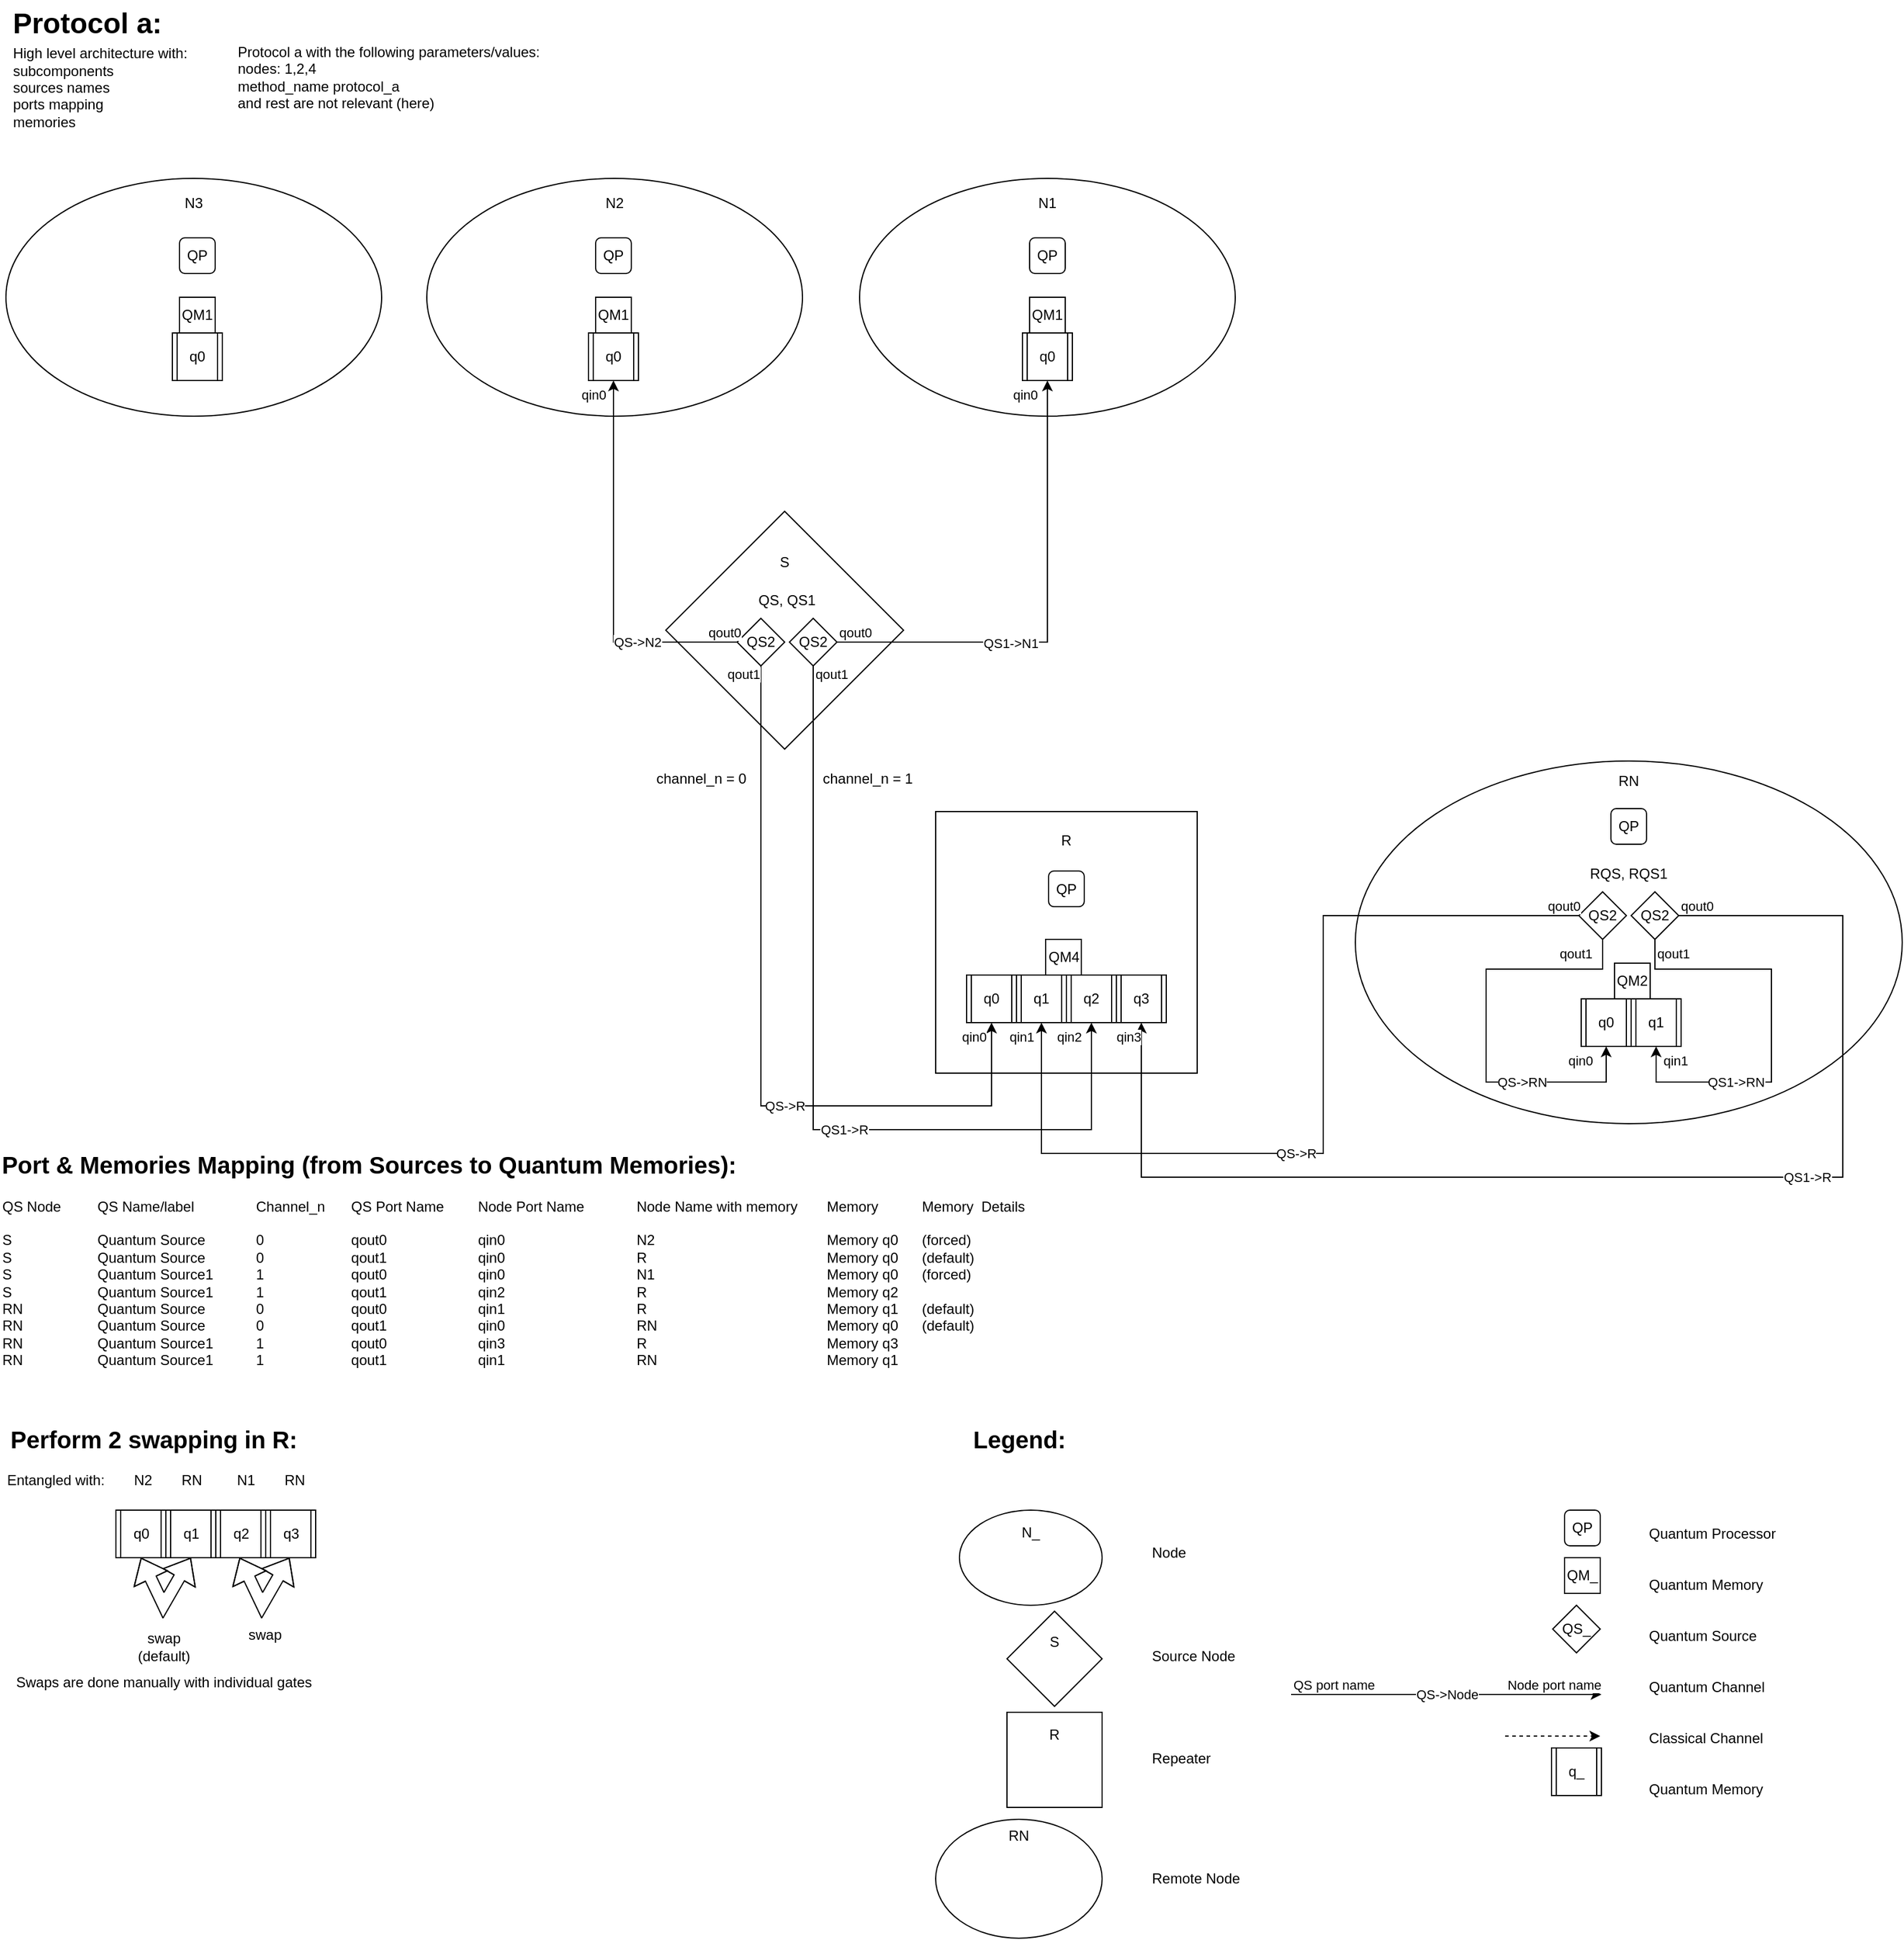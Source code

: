 <mxfile scale="1" border="0" version="24.7.7">
  <diagram name="Page-1" id="dVKG3GEPzbiWDeYoe4Eq">
    <mxGraphModel dx="1434" dy="802" grid="1" gridSize="10" guides="1" tooltips="1" connect="1" arrows="1" fold="1" page="1" pageScale="1" pageWidth="827" pageHeight="1169" math="0" shadow="0">
      <root>
        <mxCell id="0" />
        <mxCell id="1" parent="0" />
        <mxCell id="TDSQbMUx6A5pPO5LPqoz-3" value="QP" style="rounded=1;whiteSpace=wrap;html=1;" parent="1" vertex="1">
          <mxGeometry x="1356" y="1280" width="30" height="30" as="geometry" />
        </mxCell>
        <mxCell id="TDSQbMUx6A5pPO5LPqoz-5" value="QM_" style="whiteSpace=wrap;html=1;aspect=fixed;" parent="1" vertex="1">
          <mxGeometry x="1356" y="1320" width="30" height="30" as="geometry" />
        </mxCell>
        <mxCell id="TDSQbMUx6A5pPO5LPqoz-15" value="S&lt;div&gt;&lt;br&gt;&lt;/div&gt;&lt;div&gt;&lt;br&gt;&lt;/div&gt;&lt;div&gt;&lt;br&gt;&lt;/div&gt;&lt;div&gt;&lt;br&gt;&lt;/div&gt;&lt;div&gt;&lt;br&gt;&lt;/div&gt;&lt;div&gt;&lt;br&gt;&lt;/div&gt;&lt;div&gt;&lt;br&gt;&lt;/div&gt;&lt;div&gt;&lt;br&gt;&lt;/div&gt;" style="rhombus;whiteSpace=wrap;html=1;" parent="1" vertex="1">
          <mxGeometry x="600" y="440" width="200" height="200" as="geometry" />
        </mxCell>
        <mxCell id="TDSQbMUx6A5pPO5LPqoz-18" value="S&lt;div&gt;&lt;br&gt;&lt;/div&gt;&lt;div&gt;&lt;br&gt;&lt;/div&gt;" style="rhombus;whiteSpace=wrap;html=1;" parent="1" vertex="1">
          <mxGeometry x="887" y="1365" width="80" height="80" as="geometry" />
        </mxCell>
        <mxCell id="TDSQbMUx6A5pPO5LPqoz-19" value="QS_" style="rhombus;whiteSpace=wrap;html=1;" parent="1" vertex="1">
          <mxGeometry x="1346" y="1360" width="40" height="40" as="geometry" />
        </mxCell>
        <mxCell id="TDSQbMUx6A5pPO5LPqoz-25" value="Protocol a:" style="text;strokeColor=none;fillColor=none;html=1;fontSize=24;fontStyle=1;verticalAlign=middle;align=center;" parent="1" vertex="1">
          <mxGeometry x="47.5" y="10" width="130" height="40" as="geometry" />
        </mxCell>
        <mxCell id="TDSQbMUx6A5pPO5LPqoz-27" value="N1&lt;div&gt;&lt;br&gt;&lt;/div&gt;&lt;div&gt;&lt;br&gt;&lt;/div&gt;&lt;div&gt;&lt;br&gt;&lt;/div&gt;&lt;div&gt;&lt;div&gt;&lt;br&gt;&lt;/div&gt;&lt;div&gt;&lt;br&gt;&lt;/div&gt;&lt;div&gt;&lt;br&gt;&lt;/div&gt;&lt;div&gt;&lt;br&gt;&lt;/div&gt;&lt;div&gt;&lt;br&gt;&lt;div&gt;&lt;br&gt;&lt;/div&gt;&lt;div&gt;&lt;br&gt;&lt;/div&gt;&lt;div&gt;&lt;br&gt;&lt;/div&gt;&lt;/div&gt;&lt;/div&gt;" style="ellipse;whiteSpace=wrap;html=1;" parent="1" vertex="1">
          <mxGeometry x="763" y="160" width="316" height="200" as="geometry" />
        </mxCell>
        <mxCell id="TDSQbMUx6A5pPO5LPqoz-30" value="N2&lt;div&gt;&lt;br&gt;&lt;/div&gt;&lt;div&gt;&lt;br&gt;&lt;/div&gt;&lt;div&gt;&lt;br&gt;&lt;/div&gt;&lt;div&gt;&lt;br&gt;&lt;/div&gt;&lt;div&gt;&lt;br&gt;&lt;/div&gt;&lt;div&gt;&lt;br&gt;&lt;/div&gt;&lt;div&gt;&lt;br&gt;&lt;/div&gt;&lt;div&gt;&lt;br&gt;&lt;div&gt;&lt;br&gt;&lt;/div&gt;&lt;div&gt;&lt;br&gt;&lt;/div&gt;&lt;div&gt;&lt;br&gt;&lt;/div&gt;&lt;/div&gt;" style="ellipse;whiteSpace=wrap;html=1;" parent="1" vertex="1">
          <mxGeometry x="399" y="160" width="316" height="200" as="geometry" />
        </mxCell>
        <mxCell id="TDSQbMUx6A5pPO5LPqoz-33" value="N3&lt;div&gt;&lt;br&gt;&lt;/div&gt;&lt;div&gt;&lt;br&gt;&lt;/div&gt;&lt;div&gt;&lt;br&gt;&lt;/div&gt;&lt;div&gt;&lt;br&gt;&lt;/div&gt;&lt;div&gt;&lt;br&gt;&lt;/div&gt;&lt;div&gt;&lt;br&gt;&lt;/div&gt;&lt;div&gt;&lt;br&gt;&lt;/div&gt;&lt;div&gt;&lt;br&gt;&lt;/div&gt;&lt;div&gt;&lt;br&gt;&lt;/div&gt;&lt;div&gt;&lt;br&gt;&lt;/div&gt;&lt;div&gt;&lt;br&gt;&lt;/div&gt;" style="ellipse;whiteSpace=wrap;html=1;" parent="1" vertex="1">
          <mxGeometry x="45" y="160" width="316" height="200" as="geometry" />
        </mxCell>
        <mxCell id="TDSQbMUx6A5pPO5LPqoz-39" value="N_&lt;div&gt;&lt;br&gt;&lt;/div&gt;&lt;div&gt;&lt;br&gt;&lt;/div&gt;&lt;div&gt;&lt;br&gt;&lt;/div&gt;" style="ellipse;whiteSpace=wrap;html=1;" parent="1" vertex="1">
          <mxGeometry x="847" y="1280" width="120" height="80" as="geometry" />
        </mxCell>
        <mxCell id="TDSQbMUx6A5pPO5LPqoz-40" value="&lt;div&gt;&lt;br&gt;&lt;/div&gt;R&lt;div&gt;&lt;br&gt;&lt;/div&gt;&lt;div&gt;&lt;br&gt;&lt;/div&gt;&lt;div&gt;&lt;br&gt;&lt;/div&gt;&lt;div&gt;&lt;br&gt;&lt;/div&gt;&lt;div&gt;&lt;br&gt;&lt;/div&gt;&lt;div&gt;&lt;br&gt;&lt;/div&gt;&lt;div&gt;&lt;br&gt;&lt;/div&gt;&lt;div&gt;&lt;br&gt;&lt;/div&gt;&lt;div&gt;&lt;br&gt;&lt;/div&gt;&lt;div&gt;&lt;br&gt;&lt;div&gt;&lt;br&gt;&lt;/div&gt;&lt;div&gt;&lt;br&gt;&lt;/div&gt;&lt;div&gt;&lt;br&gt;&lt;/div&gt;&lt;/div&gt;" style="whiteSpace=wrap;html=1;aspect=fixed;" parent="1" vertex="1">
          <mxGeometry x="827" y="692.5" width="220" height="220" as="geometry" />
        </mxCell>
        <mxCell id="TDSQbMUx6A5pPO5LPqoz-42" value="R&lt;div&gt;&lt;br&gt;&lt;/div&gt;&lt;div&gt;&lt;br&gt;&lt;/div&gt;&lt;div&gt;&lt;br&gt;&lt;/div&gt;" style="whiteSpace=wrap;html=1;aspect=fixed;" parent="1" vertex="1">
          <mxGeometry x="887" y="1450" width="80" height="80" as="geometry" />
        </mxCell>
        <mxCell id="TDSQbMUx6A5pPO5LPqoz-43" value="QP" style="rounded=1;whiteSpace=wrap;html=1;" parent="1" vertex="1">
          <mxGeometry x="922" y="742.5" width="30" height="30" as="geometry" />
        </mxCell>
        <mxCell id="TDSQbMUx6A5pPO5LPqoz-49" value="&lt;div&gt;RN&lt;/div&gt;&lt;div&gt;&lt;br&gt;&lt;/div&gt;&lt;div&gt;&lt;br&gt;&lt;/div&gt;&lt;div&gt;&lt;br&gt;&lt;/div&gt;&lt;div&gt;&lt;br&gt;&lt;/div&gt;&lt;div&gt;&lt;br&gt;&lt;/div&gt;&lt;div&gt;&lt;br&gt;&lt;/div&gt;&lt;div&gt;&lt;br&gt;&lt;/div&gt;&lt;div&gt;&lt;br&gt;&lt;/div&gt;&lt;div&gt;&lt;br&gt;&lt;/div&gt;&lt;div&gt;&lt;br&gt;&lt;/div&gt;&lt;div&gt;&lt;br&gt;&lt;/div&gt;&lt;div&gt;&lt;br&gt;&lt;/div&gt;&lt;div&gt;&lt;br&gt;&lt;/div&gt;&lt;div&gt;&lt;br&gt;&lt;/div&gt;&lt;div&gt;&lt;br&gt;&lt;/div&gt;&lt;div&gt;&lt;br&gt;&lt;/div&gt;&lt;div&gt;&lt;br&gt;&lt;/div&gt;&lt;div&gt;&lt;br&gt;&lt;/div&gt;&lt;div&gt;&lt;br&gt;&lt;/div&gt;" style="ellipse;whiteSpace=wrap;html=1;" parent="1" vertex="1">
          <mxGeometry x="1180" y="650" width="460" height="305" as="geometry" />
        </mxCell>
        <mxCell id="TDSQbMUx6A5pPO5LPqoz-50" value="QP" style="rounded=1;whiteSpace=wrap;html=1;" parent="1" vertex="1">
          <mxGeometry x="1395" y="690" width="30" height="30" as="geometry" />
        </mxCell>
        <mxCell id="TDSQbMUx6A5pPO5LPqoz-63" value="&lt;div&gt;RN&lt;/div&gt;&lt;div&gt;&lt;br&gt;&lt;/div&gt;&lt;div&gt;&lt;br&gt;&lt;/div&gt;&lt;div&gt;&lt;br&gt;&lt;/div&gt;&lt;div&gt;&lt;br&gt;&lt;/div&gt;&lt;div&gt;&lt;br&gt;&lt;/div&gt;" style="ellipse;whiteSpace=wrap;html=1;" parent="1" vertex="1">
          <mxGeometry x="827" y="1540" width="140" height="100" as="geometry" />
        </mxCell>
        <mxCell id="TDSQbMUx6A5pPO5LPqoz-64" value="" style="endArrow=classic;html=1;rounded=0;dashed=1;" parent="1" edge="1">
          <mxGeometry width="50" height="50" relative="1" as="geometry">
            <mxPoint x="1306" y="1470" as="sourcePoint" />
            <mxPoint x="1386" y="1470" as="targetPoint" />
          </mxGeometry>
        </mxCell>
        <mxCell id="TDSQbMUx6A5pPO5LPqoz-67" value="Node&lt;div&gt;&lt;br&gt;&lt;/div&gt;&lt;div&gt;&lt;br&gt;&lt;/div&gt;&lt;div&gt;&lt;br&gt;&lt;/div&gt;&lt;div&gt;&lt;br&gt;&lt;/div&gt;&lt;div&gt;&lt;br&gt;&lt;/div&gt;&lt;div&gt;Source Node&lt;/div&gt;&lt;div&gt;&lt;br&gt;&lt;/div&gt;&lt;div&gt;&lt;br&gt;&lt;/div&gt;&lt;div&gt;&lt;br&gt;&lt;/div&gt;&lt;div&gt;&lt;br&gt;&lt;/div&gt;&lt;div&gt;&lt;br&gt;&lt;/div&gt;&lt;div&gt;Repeater&lt;/div&gt;&lt;div&gt;&lt;br&gt;&lt;/div&gt;&lt;div&gt;&lt;br&gt;&lt;/div&gt;&lt;div&gt;&lt;br&gt;&lt;/div&gt;&lt;div&gt;&lt;br&gt;&lt;/div&gt;&lt;div&gt;&lt;br&gt;&lt;/div&gt;&lt;div&gt;&lt;br&gt;&lt;/div&gt;&lt;div&gt;Remote Node&lt;/div&gt;&lt;div&gt;&lt;br&gt;&lt;/div&gt;" style="text;html=1;align=left;verticalAlign=middle;whiteSpace=wrap;rounded=0;" parent="1" vertex="1">
          <mxGeometry x="1007" y="1280" width="95" height="360" as="geometry" />
        </mxCell>
        <mxCell id="TDSQbMUx6A5pPO5LPqoz-69" value="&lt;div&gt;&lt;br&gt;&lt;/div&gt;&lt;div&gt;Quantum Processor&lt;/div&gt;&lt;div&gt;&lt;br&gt;&lt;/div&gt;&lt;div&gt;&lt;br&gt;&lt;/div&gt;&lt;div&gt;Quantum Memory&lt;/div&gt;&lt;div&gt;&lt;br&gt;&lt;/div&gt;&lt;div&gt;&lt;br&gt;&lt;/div&gt;Quantum Source&lt;div&gt;&lt;br&gt;&lt;/div&gt;&lt;div&gt;&lt;br&gt;&lt;/div&gt;&lt;div&gt;Quantum Channel&lt;/div&gt;&lt;div&gt;&lt;br&gt;&lt;/div&gt;&lt;div&gt;&lt;br&gt;&lt;/div&gt;&lt;div&gt;Classical Channel&lt;/div&gt;&lt;div&gt;&lt;br&gt;&lt;/div&gt;&lt;div&gt;&lt;br&gt;&lt;/div&gt;&lt;div&gt;Quantum Memory&lt;/div&gt;" style="text;html=1;align=left;verticalAlign=middle;whiteSpace=wrap;rounded=0;" parent="1" vertex="1">
          <mxGeometry x="1425" y="1280" width="120" height="240" as="geometry" />
        </mxCell>
        <mxCell id="TDSQbMUx6A5pPO5LPqoz-70" value="Legend:" style="text;strokeColor=none;fillColor=none;html=1;fontSize=20;fontStyle=1;verticalAlign=middle;align=center;" parent="1" vertex="1">
          <mxGeometry x="847" y="1200" width="100" height="40" as="geometry" />
        </mxCell>
        <mxCell id="6ZekbZQsyrOJWmKaFdWu-2" value="Perform 2 swapping in R:" style="text;strokeColor=none;fillColor=none;html=1;fontSize=20;fontStyle=1;verticalAlign=middle;align=center;" parent="1" vertex="1">
          <mxGeometry x="43.5" y="1200" width="250" height="40" as="geometry" />
        </mxCell>
        <mxCell id="6ZekbZQsyrOJWmKaFdWu-3" value="q_" style="shape=process;whiteSpace=wrap;html=1;backgroundOutline=1;" parent="1" vertex="1">
          <mxGeometry x="1345" y="1480" width="42" height="40" as="geometry" />
        </mxCell>
        <mxCell id="6ZekbZQsyrOJWmKaFdWu-7" value="q0" style="shape=process;whiteSpace=wrap;html=1;backgroundOutline=1;" parent="1" vertex="1">
          <mxGeometry x="137.5" y="1280" width="42" height="40" as="geometry" />
        </mxCell>
        <mxCell id="6ZekbZQsyrOJWmKaFdWu-8" value="q1" style="shape=process;whiteSpace=wrap;html=1;backgroundOutline=1;" parent="1" vertex="1">
          <mxGeometry x="179.5" y="1280" width="42" height="40" as="geometry" />
        </mxCell>
        <mxCell id="6ZekbZQsyrOJWmKaFdWu-9" value="q2" style="shape=process;whiteSpace=wrap;html=1;backgroundOutline=1;" parent="1" vertex="1">
          <mxGeometry x="221.5" y="1280" width="42" height="40" as="geometry" />
        </mxCell>
        <mxCell id="6ZekbZQsyrOJWmKaFdWu-10" value="q3" style="shape=process;whiteSpace=wrap;html=1;backgroundOutline=1;" parent="1" vertex="1">
          <mxGeometry x="263.5" y="1280" width="42" height="40" as="geometry" />
        </mxCell>
        <mxCell id="6ZekbZQsyrOJWmKaFdWu-11" value="" style="shape=flexArrow;endArrow=classic;startArrow=classic;html=1;rounded=0;entryX=0.5;entryY=1;entryDx=0;entryDy=0;exitX=0.5;exitY=1;exitDx=0;exitDy=0;" parent="1" source="6ZekbZQsyrOJWmKaFdWu-7" target="6ZekbZQsyrOJWmKaFdWu-8" edge="1">
          <mxGeometry width="100" height="100" relative="1" as="geometry">
            <mxPoint x="121.5" y="1440" as="sourcePoint" />
            <mxPoint x="221.5" y="1340" as="targetPoint" />
            <Array as="points">
              <mxPoint x="177.5" y="1360" />
            </Array>
          </mxGeometry>
        </mxCell>
        <mxCell id="6ZekbZQsyrOJWmKaFdWu-12" value="" style="shape=flexArrow;endArrow=classic;startArrow=classic;html=1;rounded=0;entryX=0.5;entryY=1;entryDx=0;entryDy=0;exitX=0.5;exitY=1;exitDx=0;exitDy=0;" parent="1" edge="1">
          <mxGeometry width="100" height="100" relative="1" as="geometry">
            <mxPoint x="241.5" y="1320" as="sourcePoint" />
            <mxPoint x="283.5" y="1320" as="targetPoint" />
            <Array as="points">
              <mxPoint x="260.5" y="1360" />
            </Array>
          </mxGeometry>
        </mxCell>
        <mxCell id="6ZekbZQsyrOJWmKaFdWu-13" value="swap&lt;div&gt;&lt;div&gt;(default)&lt;/div&gt;&lt;/div&gt;" style="text;html=1;align=center;verticalAlign=middle;whiteSpace=wrap;rounded=0;" parent="1" vertex="1">
          <mxGeometry x="147.5" y="1380" width="60" height="30" as="geometry" />
        </mxCell>
        <mxCell id="6ZekbZQsyrOJWmKaFdWu-14" value="swap" style="text;html=1;align=center;verticalAlign=middle;whiteSpace=wrap;rounded=0;" parent="1" vertex="1">
          <mxGeometry x="232.5" y="1370" width="60" height="30" as="geometry" />
        </mxCell>
        <mxCell id="6ZekbZQsyrOJWmKaFdWu-15" value="Swaps are done manually with individual gates" style="text;html=1;align=center;verticalAlign=middle;whiteSpace=wrap;rounded=0;" parent="1" vertex="1">
          <mxGeometry x="42.5" y="1410" width="270" height="30" as="geometry" />
        </mxCell>
        <mxCell id="jlj2QMJZJEnWQBQpmMhb-1" value="Entangled with:&lt;span style=&quot;white-space: pre;&quot;&gt;&#x9;N2&lt;span style=&quot;white-space: pre;&quot;&gt;&#x9;    &lt;/span&gt;&lt;span style=&quot;white-space: pre;&quot;&gt;RN&lt;span style=&quot;white-space: pre;&quot;&gt;&#x9;  &lt;/span&gt;&lt;span style=&quot;white-space: pre;&quot;&gt;N1&lt;span style=&quot;white-space: pre;&quot;&gt;&#x9;      &lt;/span&gt;&lt;span style=&quot;white-space: pre;&quot;&gt;RN&lt;/span&gt;&lt;span style=&quot;white-space: pre;&quot;&gt;&#x9;&lt;/span&gt;&lt;/span&gt;&lt;/span&gt;&lt;/span&gt;" style="text;html=1;align=left;verticalAlign=middle;whiteSpace=wrap;rounded=0;" parent="1" vertex="1">
          <mxGeometry x="43.5" y="1240" width="320" height="30" as="geometry" />
        </mxCell>
        <mxCell id="_CLj2CQcmW9tfBpM781E-1" value="Port &amp;amp; Memories Mapping (from Sources to Quantum Memories):" style="text;strokeColor=none;fillColor=none;html=1;fontSize=20;fontStyle=1;verticalAlign=middle;align=center;" parent="1" vertex="1">
          <mxGeometry x="40" y="969" width="620" height="40" as="geometry" />
        </mxCell>
        <mxCell id="_CLj2CQcmW9tfBpM781E-2" value="&lt;div&gt;QS Node&lt;span style=&quot;white-space: pre;&quot;&gt;&#x9;&#x9;QS Name/label&#x9;&#x9;Channel_n&lt;span style=&quot;white-space: pre;&quot;&gt;&#x9;&lt;/span&gt;QS Port Name&lt;span style=&quot;white-space: pre;&quot;&gt;&#x9;&lt;/span&gt;&lt;span style=&quot;white-space: pre;&quot;&gt;&#x9;Node Port Name&lt;/span&gt;&lt;span style=&quot;white-space: pre;&quot;&gt;&#x9;&lt;/span&gt;&lt;span style=&quot;white-space: pre;&quot;&gt;&#x9;&lt;/span&gt;Node Name with memory&#x9;Memory&#x9;&#x9;&lt;/span&gt;&lt;span style=&quot;white-space: pre;&quot;&gt;Memory  &lt;/span&gt;&lt;span style=&quot;white-space: pre;&quot;&gt;Details&lt;/span&gt;&lt;/div&gt;&lt;div&gt;&lt;span style=&quot;white-space: pre;&quot;&gt;&lt;br&gt;&lt;/span&gt;&lt;/div&gt;S&lt;span style=&quot;white-space: pre;&quot;&gt;&#x9;&lt;/span&gt;&lt;span style=&quot;white-space: pre;&quot;&gt;&#x9;&lt;/span&gt;&lt;span style=&quot;white-space: pre;&quot;&gt;&#x9;Quantum Source&lt;span style=&quot;white-space: pre;&quot;&gt;&#x9;&lt;/span&gt;&lt;span style=&quot;white-space: pre;&quot;&gt;&#x9;0&lt;span style=&quot;white-space: pre;&quot;&gt;&#x9;&lt;/span&gt;&lt;span style=&quot;white-space: pre;&quot;&gt;&#x9;&lt;span style=&quot;white-space: pre;&quot;&gt;&#x9;qout0&lt;span style=&quot;white-space: pre;&quot;&gt;&#x9;&lt;/span&gt;&lt;span style=&quot;white-space: pre;&quot;&gt;&#x9;&lt;/span&gt;&lt;span style=&quot;white-space: pre;&quot;&gt;&#x9;&lt;/span&gt;&lt;/span&gt;&lt;span style=&quot;white-space: pre;&quot;&gt;qin0&lt;/span&gt;&lt;span style=&quot;white-space: pre;&quot;&gt;&#x9;&lt;/span&gt;&lt;span style=&quot;white-space: pre;&quot;&gt;&#x9;&lt;/span&gt;&lt;span style=&quot;white-space: pre;&quot;&gt;&#x9;&lt;/span&gt;&lt;span style=&quot;white-space: pre;&quot;&gt;&#x9;&lt;/span&gt;&lt;span style=&quot;white-space: pre;&quot;&gt;&#x9;&lt;/span&gt;&lt;/span&gt;&lt;/span&gt;&lt;span style=&quot;white-space: pre;&quot;&gt;N2 &lt;span style=&quot;white-space: pre;&quot;&gt;&#x9;&lt;span style=&quot;white-space: pre;&quot;&gt;&#x9;&lt;span style=&quot;white-space: pre;&quot;&gt;&#x9;&lt;/span&gt;&lt;span style=&quot;white-space: pre;&quot;&gt;&#x9;&lt;/span&gt;&lt;span style=&quot;white-space: pre;&quot;&gt;&#x9;&lt;/span&gt;&lt;span style=&quot;white-space: pre;&quot;&gt;&#x9;&lt;/span&gt;&lt;/span&gt;&lt;/span&gt;Memory q0 &lt;span style=&quot;white-space: pre;&quot;&gt;&#x9;&lt;/span&gt;(forced)&lt;br&gt;&lt;/span&gt;&lt;/span&gt;&lt;div&gt;S&lt;span style=&quot;white-space: pre;&quot;&gt;&#x9;&lt;/span&gt;&lt;span style=&quot;white-space: pre;&quot;&gt;&#x9;&lt;/span&gt;&lt;span style=&quot;white-space: pre;&quot;&gt;&#x9;Quantum Source&#x9;&#x9;0&lt;span style=&quot;white-space: pre;&quot;&gt;&#x9;&lt;/span&gt;&lt;span style=&quot;white-space: pre;&quot;&gt;&#x9;&lt;span style=&quot;white-space: pre;&quot;&gt;&#x9;&lt;/span&gt;&lt;/span&gt;&lt;/span&gt;&lt;span style=&quot;white-space: pre;&quot;&gt;qout1&lt;/span&gt;&lt;span style=&quot;white-space: pre;&quot;&gt;&#x9;&#x9;&#x9;&lt;/span&gt;&lt;span style=&quot;white-space: pre;&quot;&gt;qin0&lt;/span&gt;&lt;span style=&quot;white-space: pre;&quot;&gt;&#x9;&#x9;&#x9;&#x9;&#x9;R&#x9;&lt;/span&gt;&lt;span style=&quot;white-space: pre;&quot;&gt; &#x9;&#x9;&#x9;&#x9;&#x9;Memory q0  &#x9;(default)&lt;/span&gt;&lt;/div&gt;&lt;div&gt;S&lt;span style=&quot;white-space: pre;&quot;&gt;&#x9;&lt;/span&gt;&lt;span style=&quot;white-space: pre;&quot;&gt;&#x9;&lt;/span&gt;&lt;span style=&quot;white-space: pre;&quot;&gt;&#x9;Quantum Source1&#x9;&#x9;1&lt;span style=&quot;white-space: pre;&quot;&gt;&#x9;&lt;/span&gt;&lt;span style=&quot;white-space: pre;&quot;&gt;&#x9;&lt;span style=&quot;white-space: pre;&quot;&gt;&#x9;&lt;/span&gt;&lt;/span&gt;&lt;/span&gt;&lt;span style=&quot;white-space: pre;&quot;&gt;qout0&lt;/span&gt;&lt;span style=&quot;white-space: pre;&quot;&gt;&#x9;&#x9;&#x9;&lt;/span&gt;&lt;span style=&quot;white-space: pre;&quot;&gt;qin0&lt;/span&gt;&lt;span style=&quot;white-space: pre;&quot;&gt;&#x9;&#x9;&#x9;&#x9;&#x9;&lt;/span&gt;&lt;span style=&quot;white-space: pre;&quot;&gt;N1 &#x9;&lt;/span&gt;&lt;span style=&quot;white-space: pre;&quot;&gt;&#x9;&#x9;&#x9;&#x9;&#x9;&lt;/span&gt;&lt;span style=&quot;white-space: pre;&quot;&gt;Memory q0 &#x9;(forced)&lt;/span&gt;&lt;/div&gt;&lt;div&gt;&lt;div&gt;S&lt;span style=&quot;white-space: pre;&quot;&gt;&#x9;&lt;/span&gt;&lt;span style=&quot;white-space: pre;&quot;&gt;&#x9;&lt;/span&gt;&lt;span style=&quot;white-space: pre;&quot;&gt;&#x9;Quantum Source1&#x9;&#x9;1&lt;span style=&quot;white-space: pre;&quot;&gt;&#x9;&lt;/span&gt;&lt;span style=&quot;white-space: pre;&quot;&gt;&#x9;&lt;span style=&quot;white-space: pre;&quot;&gt;&#x9;&lt;/span&gt;&lt;/span&gt;&lt;/span&gt;&lt;span style=&quot;white-space: pre;&quot;&gt;qout1&lt;/span&gt;&lt;span style=&quot;white-space: pre;&quot;&gt;&#x9;&#x9;&#x9;&lt;/span&gt;&lt;span style=&quot;white-space: pre;&quot;&gt;qin2&lt;/span&gt;&lt;span style=&quot;white-space: pre;&quot;&gt;&#x9;&#x9;&#x9;&#x9;&#x9;R&#x9;&lt;/span&gt;&lt;span style=&quot;white-space: pre;&quot;&gt; &#x9;&#x9;&#x9;&#x9;&#x9;Memory q2 &#x9;&lt;/span&gt;&lt;/div&gt;&lt;/div&gt;&lt;div&gt;RN&lt;span style=&quot;white-space: pre;&quot;&gt;&#x9;&lt;/span&gt;&lt;span style=&quot;white-space: pre;&quot;&gt;&#x9;&lt;/span&gt;&lt;span style=&quot;white-space: pre;&quot;&gt;&#x9;Quantum Source&#x9;&#x9;0&lt;span style=&quot;white-space: pre;&quot;&gt;&#x9;&lt;/span&gt;&lt;span style=&quot;white-space: pre;&quot;&gt;&#x9;&lt;span style=&quot;white-space: pre;&quot;&gt;&#x9;&lt;/span&gt;&lt;/span&gt;&lt;/span&gt;&lt;span style=&quot;white-space: pre;&quot;&gt;qout0&lt;/span&gt;&lt;span style=&quot;white-space: pre;&quot;&gt;&#x9;&#x9;&#x9;&lt;/span&gt;&lt;span style=&quot;white-space: pre;&quot;&gt;qin1&lt;/span&gt;&lt;span style=&quot;white-space: pre;&quot;&gt;&#x9;&#x9;&#x9;&#x9;&#x9;&lt;/span&gt;&lt;span style=&quot;white-space: pre;&quot;&gt;R &#x9;&lt;/span&gt;&lt;span style=&quot;white-space: pre;&quot;&gt;&#x9;&#x9;&#x9;&#x9;&#x9;&lt;/span&gt;&lt;span style=&quot;white-space: pre;&quot;&gt;Memory q1 &#x9;(default)&lt;/span&gt;&lt;/div&gt;&lt;div&gt;&lt;div&gt;RN&lt;span style=&quot;white-space: pre;&quot;&gt;&#x9;&lt;/span&gt;&lt;span style=&quot;white-space: pre;&quot;&gt;&#x9;&lt;/span&gt;&lt;span style=&quot;white-space: pre;&quot;&gt;&#x9;Quantum Source&#x9;&#x9;0&lt;span style=&quot;white-space: pre;&quot;&gt;&#x9;&lt;/span&gt;&lt;span style=&quot;white-space: pre;&quot;&gt;&#x9;&lt;span style=&quot;white-space: pre;&quot;&gt;&#x9;&lt;/span&gt;&lt;/span&gt;&lt;/span&gt;&lt;span style=&quot;white-space: pre;&quot;&gt;qout1&lt;/span&gt;&lt;span style=&quot;white-space: pre;&quot;&gt;&#x9;&#x9;&#x9;&lt;/span&gt;&lt;span style=&quot;white-space: pre;&quot;&gt;qin0&lt;/span&gt;&lt;span style=&quot;white-space: pre;&quot;&gt;&#x9;&#x9;&#x9;&#x9;&#x9;RN&#x9;&lt;/span&gt;&lt;span style=&quot;white-space: pre;&quot;&gt; &#x9;&#x9;&#x9;&#x9;&#x9;Memory q0  &#x9;(default)&lt;/span&gt;&lt;/div&gt;&lt;div&gt;RN&lt;span style=&quot;white-space: pre;&quot;&gt;&#x9;&lt;/span&gt;&lt;span style=&quot;white-space: pre;&quot;&gt;&#x9;&lt;/span&gt;&lt;span style=&quot;white-space: pre;&quot;&gt;&#x9;Quantum Source1&#x9;&#x9;1&lt;span style=&quot;white-space: pre;&quot;&gt;&#x9;&lt;/span&gt;&lt;span style=&quot;white-space: pre;&quot;&gt;&#x9;&lt;span style=&quot;white-space: pre;&quot;&gt;&#x9;&lt;/span&gt;&lt;/span&gt;&lt;/span&gt;&lt;span style=&quot;white-space: pre;&quot;&gt;qout0&lt;/span&gt;&lt;span style=&quot;white-space: pre;&quot;&gt;&#x9;&#x9;&#x9;&lt;/span&gt;&lt;span style=&quot;white-space: pre;&quot;&gt;qin3&lt;/span&gt;&lt;span style=&quot;white-space: pre;&quot;&gt;&#x9;&#x9;&#x9;&#x9;&#x9;&lt;/span&gt;&lt;span style=&quot;white-space: pre;&quot;&gt;R &#x9;&lt;/span&gt;&lt;span style=&quot;white-space: pre;&quot;&gt;&#x9;&#x9;&#x9;&#x9;&#x9;&lt;/span&gt;&lt;span style=&quot;white-space: pre;&quot;&gt;Memory q3&#x9;&lt;/span&gt;&lt;/div&gt;&lt;div&gt;&lt;div&gt;RN&lt;span style=&quot;white-space: pre;&quot;&gt;&#x9;&lt;/span&gt;&lt;span style=&quot;white-space: pre;&quot;&gt;&#x9;&lt;/span&gt;&lt;span style=&quot;white-space: pre;&quot;&gt;&#x9;Quantum Source1&#x9;&#x9;1&lt;span style=&quot;white-space: pre;&quot;&gt;&#x9;&lt;/span&gt;&lt;span style=&quot;white-space: pre;&quot;&gt;&#x9;&lt;span style=&quot;white-space: pre;&quot;&gt;&#x9;&lt;/span&gt;&lt;/span&gt;&lt;/span&gt;&lt;span style=&quot;white-space: pre;&quot;&gt;qout1&lt;/span&gt;&lt;span style=&quot;white-space: pre;&quot;&gt;&#x9;&#x9;&#x9;&lt;/span&gt;&lt;span style=&quot;white-space: pre;&quot;&gt;qin1&lt;/span&gt;&lt;span style=&quot;white-space: pre;&quot;&gt;&#x9;&#x9;&#x9;&#x9;&#x9;RN&#x9;&lt;/span&gt;&lt;span style=&quot;white-space: pre;&quot;&gt; &#x9;&#x9;&#x9;&#x9;&#x9;Memory q1 &#x9;&lt;/span&gt;&lt;/div&gt;&lt;/div&gt;&lt;/div&gt;" style="text;html=1;align=left;verticalAlign=middle;whiteSpace=wrap;rounded=0;" parent="1" vertex="1">
          <mxGeometry x="40" y="1009" width="876" height="160" as="geometry" />
        </mxCell>
        <mxCell id="_CLj2CQcmW9tfBpM781E-3" value="&lt;div style=&quot;text-align: left;&quot;&gt;High level architecture with:&amp;nbsp;&lt;/div&gt;&lt;div style=&quot;text-align: left;&quot;&gt;subcomponents&lt;/div&gt;&lt;div style=&quot;text-align: left;&quot;&gt;sources names&lt;/div&gt;&lt;div style=&quot;text-align: left;&quot;&gt;ports mapping&lt;/div&gt;&lt;div style=&quot;text-align: left;&quot;&gt;memories&lt;/div&gt;&lt;div style=&quot;text-align: left;&quot;&gt;&lt;br&gt;&lt;/div&gt;&lt;div&gt;&lt;br&gt;&lt;/div&gt;" style="text;html=1;align=center;verticalAlign=middle;whiteSpace=wrap;rounded=0;" parent="1" vertex="1">
          <mxGeometry x="40" y="50" width="171.5" height="95" as="geometry" />
        </mxCell>
        <mxCell id="_CLj2CQcmW9tfBpM781E-6" value="" style="group" parent="1" vertex="1" connectable="0">
          <mxGeometry x="1370" y="820" width="84" height="70" as="geometry" />
        </mxCell>
        <mxCell id="TDSQbMUx6A5pPO5LPqoz-51" value="QM2" style="whiteSpace=wrap;html=1;aspect=fixed;" parent="_CLj2CQcmW9tfBpM781E-6" vertex="1">
          <mxGeometry x="28" width="30" height="30" as="geometry" />
        </mxCell>
        <mxCell id="_CLj2CQcmW9tfBpM781E-4" value="q0" style="shape=process;whiteSpace=wrap;html=1;backgroundOutline=1;" parent="_CLj2CQcmW9tfBpM781E-6" vertex="1">
          <mxGeometry y="30" width="42" height="40" as="geometry" />
        </mxCell>
        <mxCell id="_CLj2CQcmW9tfBpM781E-5" value="q1" style="shape=process;whiteSpace=wrap;html=1;backgroundOutline=1;" parent="_CLj2CQcmW9tfBpM781E-6" vertex="1">
          <mxGeometry x="42" y="30" width="42" height="40" as="geometry" />
        </mxCell>
        <mxCell id="_CLj2CQcmW9tfBpM781E-21" value="" style="group" parent="1" vertex="1" connectable="0">
          <mxGeometry x="853" y="800" width="168" height="70" as="geometry" />
        </mxCell>
        <mxCell id="TDSQbMUx6A5pPO5LPqoz-44" value="QM4" style="whiteSpace=wrap;html=1;aspect=fixed;" parent="_CLj2CQcmW9tfBpM781E-21" vertex="1">
          <mxGeometry x="66.5" width="30" height="30" as="geometry" />
        </mxCell>
        <mxCell id="TDSQbMUx6A5pPO5LPqoz-45" style="edgeStyle=orthogonalEdgeStyle;rounded=0;orthogonalLoop=1;jettySize=auto;html=1;exitX=0.5;exitY=1;exitDx=0;exitDy=0;" parent="_CLj2CQcmW9tfBpM781E-21" source="TDSQbMUx6A5pPO5LPqoz-44" target="TDSQbMUx6A5pPO5LPqoz-44" edge="1">
          <mxGeometry relative="1" as="geometry" />
        </mxCell>
        <mxCell id="_CLj2CQcmW9tfBpM781E-17" value="q0" style="shape=process;whiteSpace=wrap;html=1;backgroundOutline=1;" parent="_CLj2CQcmW9tfBpM781E-21" vertex="1">
          <mxGeometry y="30" width="42" height="40" as="geometry" />
        </mxCell>
        <mxCell id="_CLj2CQcmW9tfBpM781E-18" value="q1" style="shape=process;whiteSpace=wrap;html=1;backgroundOutline=1;" parent="_CLj2CQcmW9tfBpM781E-21" vertex="1">
          <mxGeometry x="42" y="30" width="42" height="40" as="geometry" />
        </mxCell>
        <mxCell id="_CLj2CQcmW9tfBpM781E-19" value="q2" style="shape=process;whiteSpace=wrap;html=1;backgroundOutline=1;" parent="_CLj2CQcmW9tfBpM781E-21" vertex="1">
          <mxGeometry x="84" y="30" width="42" height="40" as="geometry" />
        </mxCell>
        <mxCell id="_CLj2CQcmW9tfBpM781E-20" value="q3" style="shape=process;whiteSpace=wrap;html=1;backgroundOutline=1;" parent="_CLj2CQcmW9tfBpM781E-21" vertex="1">
          <mxGeometry x="126" y="30" width="42" height="40" as="geometry" />
        </mxCell>
        <mxCell id="_CLj2CQcmW9tfBpM781E-23" value="" style="group" parent="1" vertex="1" connectable="0">
          <mxGeometry x="1368" y="730" width="84" height="70" as="geometry" />
        </mxCell>
        <mxCell id="_CLj2CQcmW9tfBpM781E-7" value="" style="group" parent="_CLj2CQcmW9tfBpM781E-23" vertex="1" connectable="0">
          <mxGeometry y="30" width="84" height="40" as="geometry" />
        </mxCell>
        <mxCell id="TDSQbMUx6A5pPO5LPqoz-57" value="QS2" style="rhombus;whiteSpace=wrap;html=1;" parent="_CLj2CQcmW9tfBpM781E-7" vertex="1">
          <mxGeometry width="40" height="40" as="geometry" />
        </mxCell>
        <mxCell id="TDSQbMUx6A5pPO5LPqoz-58" value="QS2" style="rhombus;whiteSpace=wrap;html=1;" parent="_CLj2CQcmW9tfBpM781E-7" vertex="1">
          <mxGeometry x="44" width="40" height="40" as="geometry" />
        </mxCell>
        <mxCell id="_CLj2CQcmW9tfBpM781E-22" value="RQS, RQS1" style="text;html=1;align=center;verticalAlign=middle;whiteSpace=wrap;rounded=0;" parent="_CLj2CQcmW9tfBpM781E-23" vertex="1">
          <mxGeometry x="7" width="70" height="30" as="geometry" />
        </mxCell>
        <mxCell id="_CLj2CQcmW9tfBpM781E-33" value="" style="group" parent="1" vertex="1" connectable="0">
          <mxGeometry x="185" y="210" width="42" height="120" as="geometry" />
        </mxCell>
        <mxCell id="TDSQbMUx6A5pPO5LPqoz-34" value="QP" style="rounded=1;whiteSpace=wrap;html=1;" parent="_CLj2CQcmW9tfBpM781E-33" vertex="1">
          <mxGeometry x="6" width="30" height="30" as="geometry" />
        </mxCell>
        <mxCell id="_CLj2CQcmW9tfBpM781E-30" value="" style="group" parent="_CLj2CQcmW9tfBpM781E-33" vertex="1" connectable="0">
          <mxGeometry y="50" width="42" height="70" as="geometry" />
        </mxCell>
        <mxCell id="_CLj2CQcmW9tfBpM781E-31" value="QM1" style="whiteSpace=wrap;html=1;aspect=fixed;" parent="_CLj2CQcmW9tfBpM781E-30" vertex="1">
          <mxGeometry x="6" width="30" height="30" as="geometry" />
        </mxCell>
        <mxCell id="_CLj2CQcmW9tfBpM781E-32" value="q0" style="shape=process;whiteSpace=wrap;html=1;backgroundOutline=1;" parent="_CLj2CQcmW9tfBpM781E-30" vertex="1">
          <mxGeometry y="30" width="42" height="40" as="geometry" />
        </mxCell>
        <mxCell id="_CLj2CQcmW9tfBpM781E-34" value="" style="group" parent="1" vertex="1" connectable="0">
          <mxGeometry x="900" y="210" width="42" height="120" as="geometry" />
        </mxCell>
        <mxCell id="_CLj2CQcmW9tfBpM781E-35" value="QP" style="rounded=1;whiteSpace=wrap;html=1;" parent="_CLj2CQcmW9tfBpM781E-34" vertex="1">
          <mxGeometry x="6" width="30" height="30" as="geometry" />
        </mxCell>
        <mxCell id="_CLj2CQcmW9tfBpM781E-36" value="" style="group" parent="_CLj2CQcmW9tfBpM781E-34" vertex="1" connectable="0">
          <mxGeometry y="50" width="42" height="70" as="geometry" />
        </mxCell>
        <mxCell id="_CLj2CQcmW9tfBpM781E-37" value="QM1" style="whiteSpace=wrap;html=1;aspect=fixed;" parent="_CLj2CQcmW9tfBpM781E-36" vertex="1">
          <mxGeometry x="6" width="30" height="30" as="geometry" />
        </mxCell>
        <mxCell id="_CLj2CQcmW9tfBpM781E-38" value="q0" style="shape=process;whiteSpace=wrap;html=1;backgroundOutline=1;" parent="_CLj2CQcmW9tfBpM781E-36" vertex="1">
          <mxGeometry y="30" width="42" height="40" as="geometry" />
        </mxCell>
        <mxCell id="_CLj2CQcmW9tfBpM781E-41" value="" style="group" parent="1" vertex="1" connectable="0">
          <mxGeometry x="535" y="210" width="42" height="120" as="geometry" />
        </mxCell>
        <mxCell id="_CLj2CQcmW9tfBpM781E-42" value="QP" style="rounded=1;whiteSpace=wrap;html=1;" parent="_CLj2CQcmW9tfBpM781E-41" vertex="1">
          <mxGeometry x="6" width="30" height="30" as="geometry" />
        </mxCell>
        <mxCell id="_CLj2CQcmW9tfBpM781E-43" value="" style="group" parent="_CLj2CQcmW9tfBpM781E-41" vertex="1" connectable="0">
          <mxGeometry y="50" width="42" height="70" as="geometry" />
        </mxCell>
        <mxCell id="_CLj2CQcmW9tfBpM781E-44" value="QM1" style="whiteSpace=wrap;html=1;aspect=fixed;" parent="_CLj2CQcmW9tfBpM781E-43" vertex="1">
          <mxGeometry x="6" width="30" height="30" as="geometry" />
        </mxCell>
        <mxCell id="_CLj2CQcmW9tfBpM781E-45" value="q0" style="shape=process;whiteSpace=wrap;html=1;backgroundOutline=1;" parent="_CLj2CQcmW9tfBpM781E-43" vertex="1">
          <mxGeometry y="30" width="42" height="40" as="geometry" />
        </mxCell>
        <mxCell id="_CLj2CQcmW9tfBpM781E-46" value="" style="group" parent="1" vertex="1" connectable="0">
          <mxGeometry x="660" y="500" width="84" height="70" as="geometry" />
        </mxCell>
        <mxCell id="_CLj2CQcmW9tfBpM781E-47" value="" style="group" parent="_CLj2CQcmW9tfBpM781E-46" vertex="1" connectable="0">
          <mxGeometry y="30" width="84" height="40" as="geometry" />
        </mxCell>
        <mxCell id="_CLj2CQcmW9tfBpM781E-48" value="QS2" style="rhombus;whiteSpace=wrap;html=1;" parent="_CLj2CQcmW9tfBpM781E-47" vertex="1">
          <mxGeometry width="40" height="40" as="geometry" />
        </mxCell>
        <mxCell id="_CLj2CQcmW9tfBpM781E-49" value="QS2" style="rhombus;whiteSpace=wrap;html=1;" parent="_CLj2CQcmW9tfBpM781E-47" vertex="1">
          <mxGeometry x="44" width="40" height="40" as="geometry" />
        </mxCell>
        <mxCell id="_CLj2CQcmW9tfBpM781E-50" value="QS, QS1" style="text;html=1;align=center;verticalAlign=middle;whiteSpace=wrap;rounded=0;" parent="_CLj2CQcmW9tfBpM781E-46" vertex="1">
          <mxGeometry x="7" width="70" height="30" as="geometry" />
        </mxCell>
        <mxCell id="_CLj2CQcmW9tfBpM781E-51" value="channel_n = 0" style="text;html=1;align=center;verticalAlign=middle;whiteSpace=wrap;rounded=0;" parent="1" vertex="1">
          <mxGeometry x="590" y="650" width="80" height="30" as="geometry" />
        </mxCell>
        <mxCell id="_CLj2CQcmW9tfBpM781E-52" value="channel_n = 1" style="text;html=1;align=center;verticalAlign=middle;whiteSpace=wrap;rounded=0;" parent="1" vertex="1">
          <mxGeometry x="730" y="650" width="80" height="30" as="geometry" />
        </mxCell>
        <mxCell id="_CLj2CQcmW9tfBpM781E-57" value="" style="endArrow=classic;html=1;rounded=0;edgeStyle=orthogonalEdgeStyle;" parent="1" edge="1">
          <mxGeometry relative="1" as="geometry">
            <mxPoint x="1126" y="1435" as="sourcePoint" />
            <mxPoint x="1387" y="1435" as="targetPoint" />
          </mxGeometry>
        </mxCell>
        <mxCell id="_CLj2CQcmW9tfBpM781E-58" value="QS-&amp;gt;Node" style="edgeLabel;resizable=0;html=1;;align=center;verticalAlign=middle;" parent="_CLj2CQcmW9tfBpM781E-57" connectable="0" vertex="1">
          <mxGeometry relative="1" as="geometry" />
        </mxCell>
        <mxCell id="_CLj2CQcmW9tfBpM781E-59" value="QS port name" style="edgeLabel;resizable=0;html=1;;align=left;verticalAlign=bottom;" parent="_CLj2CQcmW9tfBpM781E-57" connectable="0" vertex="1">
          <mxGeometry x="-1" relative="1" as="geometry" />
        </mxCell>
        <mxCell id="_CLj2CQcmW9tfBpM781E-60" value="Node port name" style="edgeLabel;resizable=0;html=1;;align=right;verticalAlign=bottom;" parent="_CLj2CQcmW9tfBpM781E-57" connectable="0" vertex="1">
          <mxGeometry x="1" relative="1" as="geometry" />
        </mxCell>
        <mxCell id="_CLj2CQcmW9tfBpM781E-65" value="" style="endArrow=classic;html=1;rounded=0;edgeStyle=orthogonalEdgeStyle;exitX=1;exitY=0.5;exitDx=0;exitDy=0;entryX=0.5;entryY=1;entryDx=0;entryDy=0;" parent="1" source="_CLj2CQcmW9tfBpM781E-49" target="_CLj2CQcmW9tfBpM781E-38" edge="1">
          <mxGeometry relative="1" as="geometry">
            <mxPoint x="1021" y="524.5" as="sourcePoint" />
            <mxPoint x="1181" y="524.5" as="targetPoint" />
            <Array as="points">
              <mxPoint x="921" y="550" />
            </Array>
          </mxGeometry>
        </mxCell>
        <mxCell id="_CLj2CQcmW9tfBpM781E-66" value="QS1-&amp;gt;N1" style="edgeLabel;resizable=0;html=1;;align=center;verticalAlign=middle;" parent="_CLj2CQcmW9tfBpM781E-65" connectable="0" vertex="1">
          <mxGeometry relative="1" as="geometry">
            <mxPoint x="-31" y="22" as="offset" />
          </mxGeometry>
        </mxCell>
        <mxCell id="_CLj2CQcmW9tfBpM781E-67" value="qout0" style="edgeLabel;resizable=0;html=1;;align=left;verticalAlign=bottom;" parent="_CLj2CQcmW9tfBpM781E-65" connectable="0" vertex="1">
          <mxGeometry x="-1" relative="1" as="geometry">
            <mxPoint as="offset" />
          </mxGeometry>
        </mxCell>
        <mxCell id="_CLj2CQcmW9tfBpM781E-68" value="qin0" style="edgeLabel;resizable=0;html=1;;align=right;verticalAlign=bottom;" parent="_CLj2CQcmW9tfBpM781E-65" connectable="0" vertex="1">
          <mxGeometry x="1" relative="1" as="geometry">
            <mxPoint x="-8" y="20" as="offset" />
          </mxGeometry>
        </mxCell>
        <mxCell id="_CLj2CQcmW9tfBpM781E-73" value="" style="endArrow=classic;html=1;rounded=0;edgeStyle=orthogonalEdgeStyle;exitX=0;exitY=0.5;exitDx=0;exitDy=0;entryX=0.5;entryY=1;entryDx=0;entryDy=0;" parent="1" source="_CLj2CQcmW9tfBpM781E-48" target="_CLj2CQcmW9tfBpM781E-45" edge="1">
          <mxGeometry relative="1" as="geometry">
            <mxPoint x="1021" y="570" as="sourcePoint" />
            <mxPoint x="1181" y="570" as="targetPoint" />
            <Array as="points">
              <mxPoint x="556" y="550" />
            </Array>
          </mxGeometry>
        </mxCell>
        <mxCell id="_CLj2CQcmW9tfBpM781E-74" value="QS-&amp;gt;N2" style="edgeLabel;resizable=0;html=1;;align=center;verticalAlign=middle;" parent="_CLj2CQcmW9tfBpM781E-73" connectable="0" vertex="1">
          <mxGeometry relative="1" as="geometry">
            <mxPoint x="20" y="58" as="offset" />
          </mxGeometry>
        </mxCell>
        <mxCell id="_CLj2CQcmW9tfBpM781E-75" value="qout0" style="edgeLabel;resizable=0;html=1;;align=left;verticalAlign=bottom;" parent="_CLj2CQcmW9tfBpM781E-73" connectable="0" vertex="1">
          <mxGeometry x="-1" relative="1" as="geometry">
            <mxPoint x="-26" as="offset" />
          </mxGeometry>
        </mxCell>
        <mxCell id="_CLj2CQcmW9tfBpM781E-76" value="qin0" style="edgeLabel;resizable=0;html=1;;align=right;verticalAlign=bottom;" parent="_CLj2CQcmW9tfBpM781E-73" connectable="0" vertex="1">
          <mxGeometry x="1" relative="1" as="geometry">
            <mxPoint x="-6" y="20" as="offset" />
          </mxGeometry>
        </mxCell>
        <mxCell id="_CLj2CQcmW9tfBpM781E-77" value="" style="endArrow=classic;html=1;rounded=0;edgeStyle=orthogonalEdgeStyle;exitX=0.5;exitY=1;exitDx=0;exitDy=0;entryX=0.5;entryY=1;entryDx=0;entryDy=0;" parent="1" source="_CLj2CQcmW9tfBpM781E-48" target="_CLj2CQcmW9tfBpM781E-17" edge="1">
          <mxGeometry relative="1" as="geometry">
            <mxPoint x="1060" y="480" as="sourcePoint" />
            <mxPoint x="1220" y="480" as="targetPoint" />
            <Array as="points">
              <mxPoint x="680" y="940" />
              <mxPoint x="874" y="940" />
            </Array>
          </mxGeometry>
        </mxCell>
        <mxCell id="_CLj2CQcmW9tfBpM781E-78" value="QS-&amp;gt;R" style="edgeLabel;resizable=0;html=1;;align=center;verticalAlign=middle;" parent="_CLj2CQcmW9tfBpM781E-77" connectable="0" vertex="1">
          <mxGeometry relative="1" as="geometry">
            <mxPoint x="20" y="53" as="offset" />
          </mxGeometry>
        </mxCell>
        <mxCell id="_CLj2CQcmW9tfBpM781E-79" value="qout1" style="edgeLabel;resizable=0;html=1;;align=left;verticalAlign=bottom;" parent="_CLj2CQcmW9tfBpM781E-77" connectable="0" vertex="1">
          <mxGeometry x="-1" relative="1" as="geometry">
            <mxPoint x="-30" y="15" as="offset" />
          </mxGeometry>
        </mxCell>
        <mxCell id="_CLj2CQcmW9tfBpM781E-80" value="qin0" style="edgeLabel;resizable=0;html=1;;align=right;verticalAlign=bottom;" parent="_CLj2CQcmW9tfBpM781E-77" connectable="0" vertex="1">
          <mxGeometry x="1" relative="1" as="geometry">
            <mxPoint x="-4" y="20" as="offset" />
          </mxGeometry>
        </mxCell>
        <mxCell id="_CLj2CQcmW9tfBpM781E-81" value="" style="endArrow=classic;html=1;rounded=0;edgeStyle=orthogonalEdgeStyle;exitX=0.5;exitY=1;exitDx=0;exitDy=0;entryX=0.5;entryY=1;entryDx=0;entryDy=0;" parent="1" source="_CLj2CQcmW9tfBpM781E-49" target="_CLj2CQcmW9tfBpM781E-19" edge="1">
          <mxGeometry relative="1" as="geometry">
            <mxPoint x="1060" y="529.5" as="sourcePoint" />
            <mxPoint x="1220" y="529.5" as="targetPoint" />
            <Array as="points">
              <mxPoint x="724" y="960" />
              <mxPoint x="958" y="960" />
            </Array>
          </mxGeometry>
        </mxCell>
        <mxCell id="_CLj2CQcmW9tfBpM781E-82" value="QS1-&amp;gt;R" style="edgeLabel;resizable=0;html=1;;align=center;verticalAlign=middle;" parent="_CLj2CQcmW9tfBpM781E-81" connectable="0" vertex="1">
          <mxGeometry relative="1" as="geometry">
            <mxPoint x="26" y="33" as="offset" />
          </mxGeometry>
        </mxCell>
        <mxCell id="_CLj2CQcmW9tfBpM781E-83" value="qout1" style="edgeLabel;resizable=0;html=1;;align=left;verticalAlign=bottom;" parent="_CLj2CQcmW9tfBpM781E-81" connectable="0" vertex="1">
          <mxGeometry x="-1" relative="1" as="geometry">
            <mxPoint y="15" as="offset" />
          </mxGeometry>
        </mxCell>
        <mxCell id="_CLj2CQcmW9tfBpM781E-84" value="qin2" style="edgeLabel;resizable=0;html=1;;align=right;verticalAlign=bottom;" parent="_CLj2CQcmW9tfBpM781E-81" connectable="0" vertex="1">
          <mxGeometry x="1" relative="1" as="geometry">
            <mxPoint x="-8" y="20" as="offset" />
          </mxGeometry>
        </mxCell>
        <mxCell id="_CLj2CQcmW9tfBpM781E-85" value="" style="endArrow=classic;html=1;rounded=0;edgeStyle=orthogonalEdgeStyle;exitX=0.5;exitY=1;exitDx=0;exitDy=0;entryX=0.5;entryY=1;entryDx=0;entryDy=0;" parent="1" source="TDSQbMUx6A5pPO5LPqoz-58" target="_CLj2CQcmW9tfBpM781E-5" edge="1">
          <mxGeometry relative="1" as="geometry">
            <mxPoint x="1179" y="539.5" as="sourcePoint" />
            <mxPoint x="1339" y="539.5" as="targetPoint" />
            <Array as="points">
              <mxPoint x="1432" y="825" />
              <mxPoint x="1530" y="825" />
              <mxPoint x="1530" y="920" />
              <mxPoint x="1433" y="920" />
            </Array>
          </mxGeometry>
        </mxCell>
        <mxCell id="_CLj2CQcmW9tfBpM781E-86" value="QS1-&amp;gt;RN" style="edgeLabel;resizable=0;html=1;;align=center;verticalAlign=middle;" parent="_CLj2CQcmW9tfBpM781E-85" connectable="0" vertex="1">
          <mxGeometry relative="1" as="geometry">
            <mxPoint x="-30" y="45" as="offset" />
          </mxGeometry>
        </mxCell>
        <mxCell id="_CLj2CQcmW9tfBpM781E-87" value="qout1" style="edgeLabel;resizable=0;html=1;;align=left;verticalAlign=bottom;" parent="_CLj2CQcmW9tfBpM781E-85" connectable="0" vertex="1">
          <mxGeometry x="-1" relative="1" as="geometry">
            <mxPoint y="20" as="offset" />
          </mxGeometry>
        </mxCell>
        <mxCell id="_CLj2CQcmW9tfBpM781E-88" value="qin1" style="edgeLabel;resizable=0;html=1;;align=right;verticalAlign=bottom;" parent="_CLj2CQcmW9tfBpM781E-85" connectable="0" vertex="1">
          <mxGeometry x="1" relative="1" as="geometry">
            <mxPoint x="27" y="20" as="offset" />
          </mxGeometry>
        </mxCell>
        <mxCell id="_CLj2CQcmW9tfBpM781E-89" value="" style="endArrow=classic;html=1;rounded=0;edgeStyle=orthogonalEdgeStyle;exitX=0.5;exitY=1;exitDx=0;exitDy=0;entryX=0.5;entryY=1;entryDx=0;entryDy=0;" parent="1" source="TDSQbMUx6A5pPO5LPqoz-57" target="_CLj2CQcmW9tfBpM781E-4" edge="1">
          <mxGeometry relative="1" as="geometry">
            <mxPoint x="1300" y="410" as="sourcePoint" />
            <mxPoint x="1460" y="410" as="targetPoint" />
            <Array as="points">
              <mxPoint x="1388" y="825" />
              <mxPoint x="1290" y="825" />
              <mxPoint x="1290" y="920" />
              <mxPoint x="1391" y="920" />
            </Array>
          </mxGeometry>
        </mxCell>
        <mxCell id="_CLj2CQcmW9tfBpM781E-90" value="QS-&amp;gt;RN" style="edgeLabel;resizable=0;html=1;;align=center;verticalAlign=middle;" parent="_CLj2CQcmW9tfBpM781E-89" connectable="0" vertex="1">
          <mxGeometry relative="1" as="geometry">
            <mxPoint x="30" y="43" as="offset" />
          </mxGeometry>
        </mxCell>
        <mxCell id="_CLj2CQcmW9tfBpM781E-91" value="qout1" style="edgeLabel;resizable=0;html=1;;align=left;verticalAlign=bottom;" parent="_CLj2CQcmW9tfBpM781E-89" connectable="0" vertex="1">
          <mxGeometry x="-1" relative="1" as="geometry">
            <mxPoint x="-38" y="20" as="offset" />
          </mxGeometry>
        </mxCell>
        <mxCell id="_CLj2CQcmW9tfBpM781E-92" value="qin0" style="edgeLabel;resizable=0;html=1;;align=right;verticalAlign=bottom;" parent="_CLj2CQcmW9tfBpM781E-89" connectable="0" vertex="1">
          <mxGeometry x="1" relative="1" as="geometry">
            <mxPoint x="-11" y="20" as="offset" />
          </mxGeometry>
        </mxCell>
        <mxCell id="_CLj2CQcmW9tfBpM781E-93" value="" style="endArrow=classic;html=1;rounded=0;edgeStyle=orthogonalEdgeStyle;exitX=1;exitY=0.5;exitDx=0;exitDy=0;entryX=0.5;entryY=1;entryDx=0;entryDy=0;" parent="1" source="TDSQbMUx6A5pPO5LPqoz-58" target="_CLj2CQcmW9tfBpM781E-20" edge="1">
          <mxGeometry relative="1" as="geometry">
            <mxPoint x="1400" y="490" as="sourcePoint" />
            <mxPoint x="1560" y="490" as="targetPoint" />
            <Array as="points">
              <mxPoint x="1590" y="780" />
              <mxPoint x="1590" y="1000" />
              <mxPoint x="1000" y="1000" />
            </Array>
          </mxGeometry>
        </mxCell>
        <mxCell id="_CLj2CQcmW9tfBpM781E-94" value="QS1-&amp;gt;R" style="edgeLabel;resizable=0;html=1;;align=center;verticalAlign=middle;" parent="_CLj2CQcmW9tfBpM781E-93" connectable="0" vertex="1">
          <mxGeometry relative="1" as="geometry">
            <mxPoint x="151" as="offset" />
          </mxGeometry>
        </mxCell>
        <mxCell id="_CLj2CQcmW9tfBpM781E-95" value="qout0" style="edgeLabel;resizable=0;html=1;;align=left;verticalAlign=bottom;" parent="_CLj2CQcmW9tfBpM781E-93" connectable="0" vertex="1">
          <mxGeometry x="-1" relative="1" as="geometry" />
        </mxCell>
        <mxCell id="_CLj2CQcmW9tfBpM781E-96" value="qin3" style="edgeLabel;resizable=0;html=1;;align=right;verticalAlign=bottom;" parent="_CLj2CQcmW9tfBpM781E-93" connectable="0" vertex="1">
          <mxGeometry x="1" relative="1" as="geometry">
            <mxPoint y="20" as="offset" />
          </mxGeometry>
        </mxCell>
        <mxCell id="_CLj2CQcmW9tfBpM781E-97" value="" style="endArrow=classic;html=1;rounded=0;edgeStyle=orthogonalEdgeStyle;exitX=0;exitY=0.5;exitDx=0;exitDy=0;entryX=0.5;entryY=1;entryDx=0;entryDy=0;" parent="1" source="TDSQbMUx6A5pPO5LPqoz-57" target="_CLj2CQcmW9tfBpM781E-18" edge="1">
          <mxGeometry relative="1" as="geometry">
            <mxPoint x="1419" y="585" as="sourcePoint" />
            <mxPoint x="1579" y="585" as="targetPoint" />
            <Array as="points">
              <mxPoint x="1153" y="780" />
              <mxPoint x="1153" y="980" />
              <mxPoint x="916" y="980" />
            </Array>
          </mxGeometry>
        </mxCell>
        <mxCell id="_CLj2CQcmW9tfBpM781E-98" value="QS-&amp;gt;R" style="edgeLabel;resizable=0;html=1;;align=center;verticalAlign=middle;" parent="_CLj2CQcmW9tfBpM781E-97" connectable="0" vertex="1">
          <mxGeometry relative="1" as="geometry">
            <mxPoint x="-23" y="34" as="offset" />
          </mxGeometry>
        </mxCell>
        <mxCell id="_CLj2CQcmW9tfBpM781E-99" value="qout0" style="edgeLabel;resizable=0;html=1;;align=left;verticalAlign=bottom;" parent="_CLj2CQcmW9tfBpM781E-97" connectable="0" vertex="1">
          <mxGeometry x="-1" relative="1" as="geometry">
            <mxPoint x="-28" as="offset" />
          </mxGeometry>
        </mxCell>
        <mxCell id="_CLj2CQcmW9tfBpM781E-100" value="qin1" style="edgeLabel;resizable=0;html=1;;align=right;verticalAlign=bottom;" parent="_CLj2CQcmW9tfBpM781E-97" connectable="0" vertex="1">
          <mxGeometry x="1" relative="1" as="geometry">
            <mxPoint x="-6" y="20" as="offset" />
          </mxGeometry>
        </mxCell>
        <mxCell id="CmfIZIcg-mb_8Iq2oIyZ-1" value="Protocol a with the following parameters/values:&lt;div&gt;nodes: 1,2,4&lt;/div&gt;&lt;div&gt;method_name protocol_a&lt;/div&gt;&lt;div&gt;and rest are not relevant (here)&lt;/div&gt;" style="text;html=1;align=left;verticalAlign=middle;whiteSpace=wrap;rounded=0;" vertex="1" parent="1">
          <mxGeometry x="237.5" y="50" width="297.5" height="50" as="geometry" />
        </mxCell>
      </root>
    </mxGraphModel>
  </diagram>
</mxfile>
